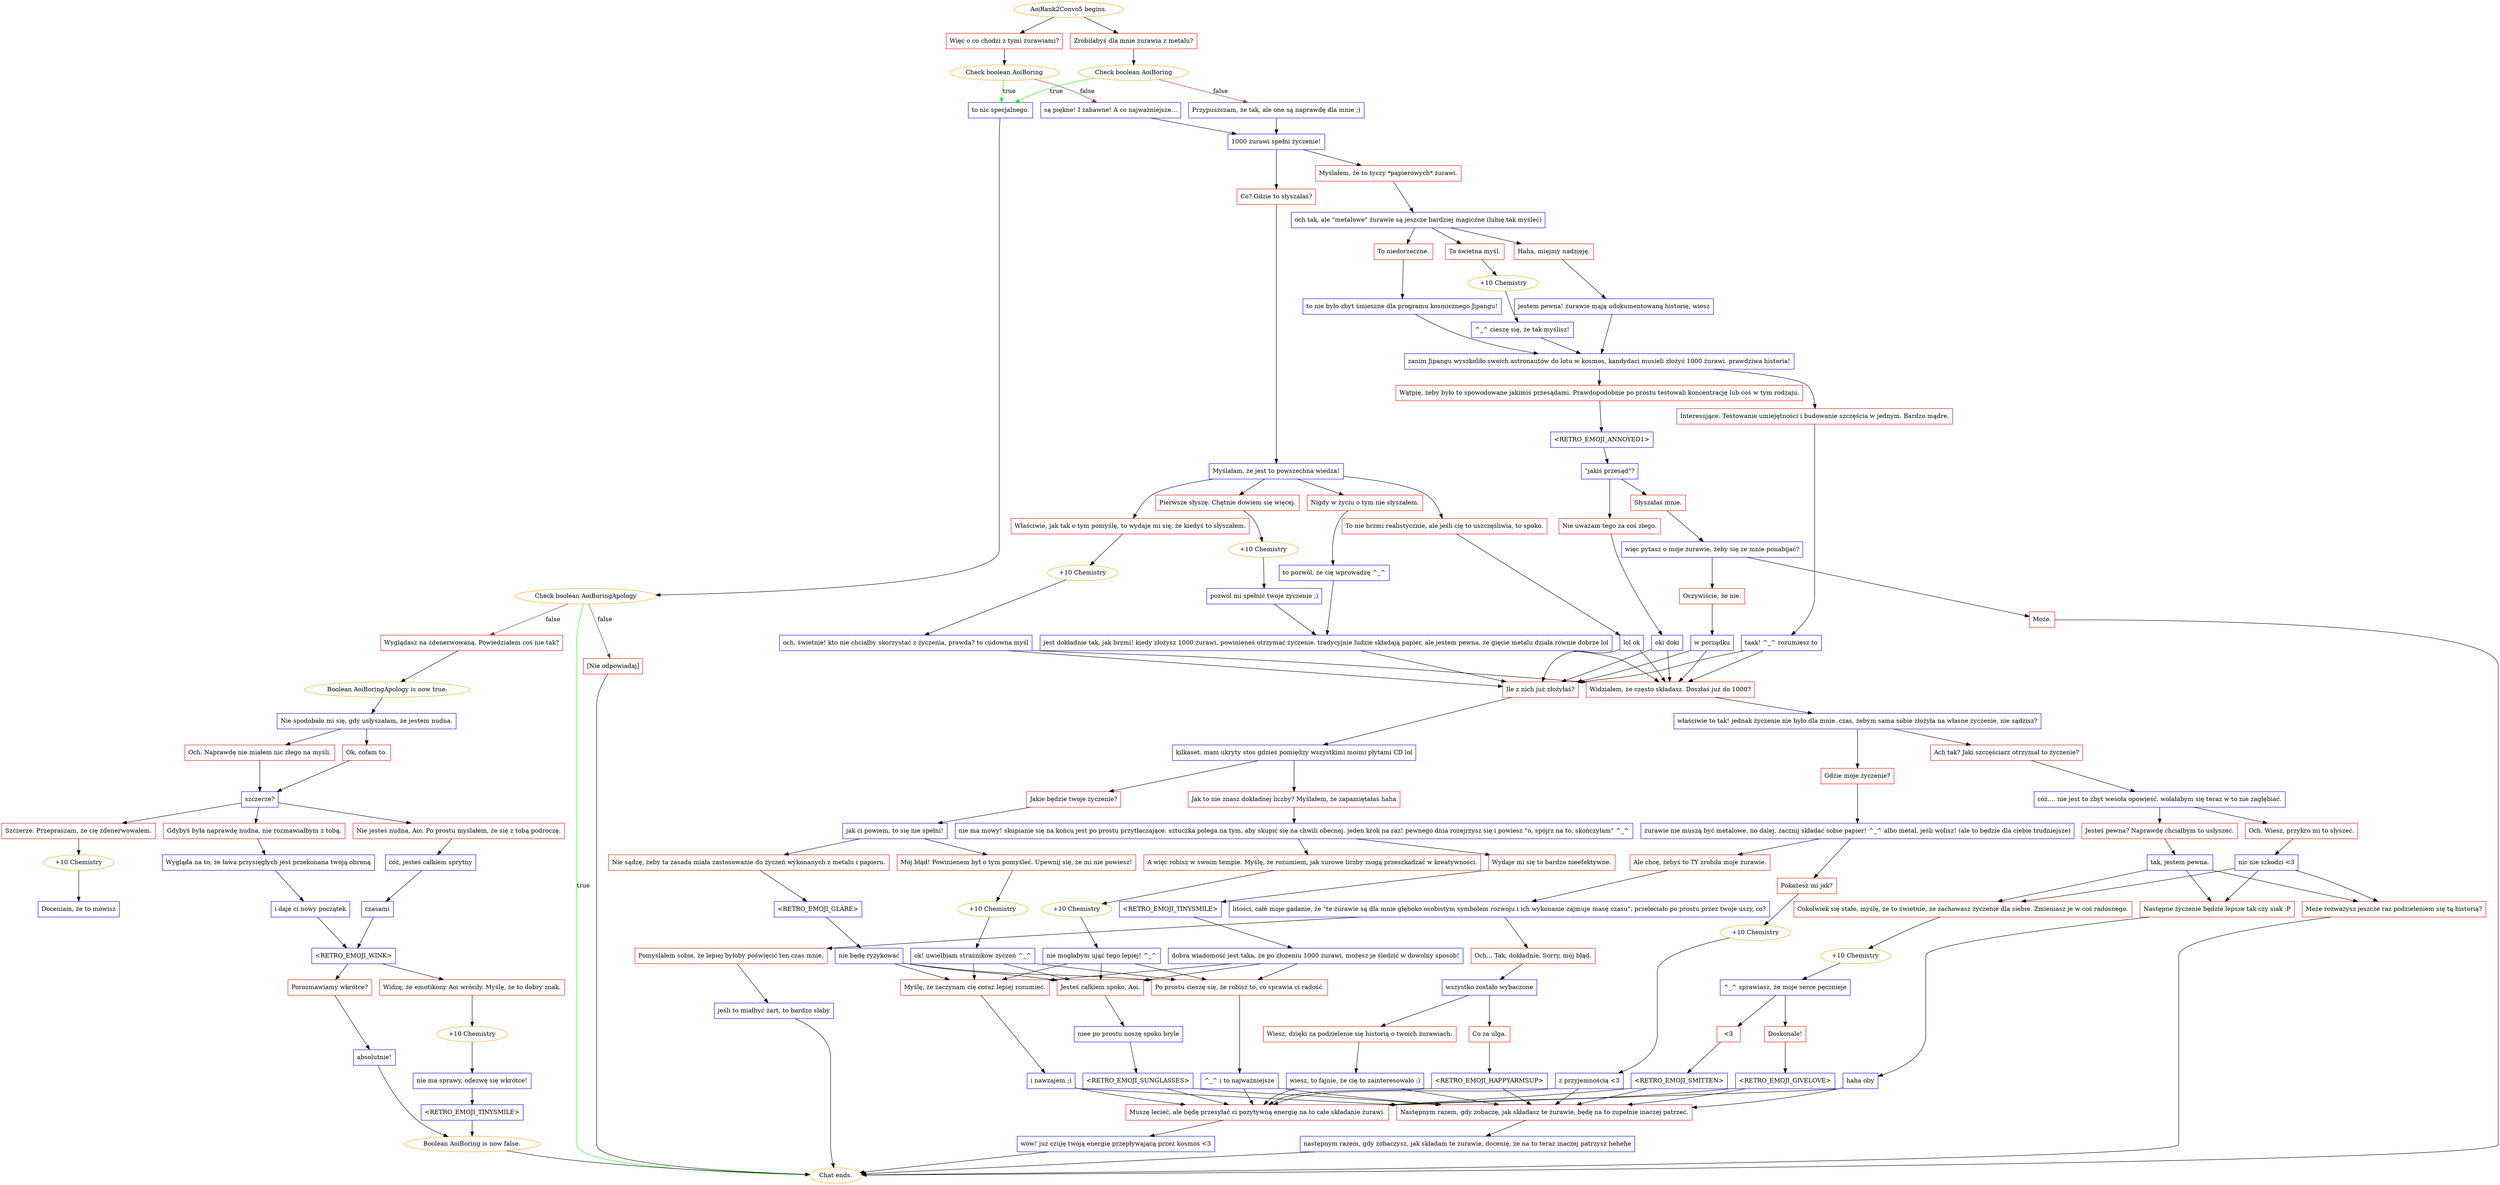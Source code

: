 digraph {
	"AoiRank2Convo5 begins." [color=orange];
		"AoiRank2Convo5 begins." -> j2327029169;
		"AoiRank2Convo5 begins." -> j4083982925;
	j2327029169 [label="Więc o co chodzi z tymi żurawiami?",shape=box,color=red];
		j2327029169 -> j2372451672;
	j4083982925 [label="Zrobiłabyś dla mnie żurawia z metalu?",shape=box,color=red];
		j4083982925 -> j1999737066;
	j2372451672 [label="Check boolean AoiBoring",color=orange];
		j2372451672 -> j3306623876 [label=true,color=green];
		j2372451672 -> j119014180 [label=false,color=brown];
	j1999737066 [label="Check boolean AoiBoring",color=orange];
		j1999737066 -> j3306623876 [label=true,color=green];
		j1999737066 -> j1726482176 [label=false,color=brown];
	j3306623876 [label="to nic specjalnego.",shape=box,color=blue];
		j3306623876 -> j1233631701;
	j119014180 [label="są piękne! I zabawne! A co najważniejsze...",shape=box,color=blue];
		j119014180 -> j4141963065;
	j1726482176 [label="Przypuszczam, że tak, ale one są naprawdę dla mnie ;)",shape=box,color=blue];
		j1726482176 -> j4141963065;
	j1233631701 [label="Check boolean AoiBoringApology",color=orange];
		j1233631701 -> "Chat ends." [label=true,color=green];
		j1233631701 -> j787423754 [label=false,color=brown];
		j1233631701 -> j217476357 [label=false,color=brown];
	j4141963065 [label="1000 żurawi spełni życzenie!",shape=box,color=blue];
		j4141963065 -> j673562080;
		j4141963065 -> j2251056610;
	"Chat ends." [color=orange];
	j787423754 [label="Wyglądasz na zdenerwowaną. Powiedziałem coś nie tak?",shape=box,color=red];
		j787423754 -> j2978987060;
	j217476357 [label="[Nie odpowiadaj]",shape=box,color=red];
		j217476357 -> "Chat ends.";
	j673562080 [label="Myślałem, że to tyczy *papierowych* żurawi.",shape=box,color=red];
		j673562080 -> j3904579883;
	j2251056610 [label="Co? Gdzie to słyszałaś?",shape=box,color=red];
		j2251056610 -> j1935318026;
	j2978987060 [label="Boolean AoiBoringApology is now true.",color=orange];
		j2978987060 -> j3866176063;
	j3904579883 [label="och tak, ale \"metalowe\" żurawie są jeszcze bardziej magiczne (lubię tak myśleć)",shape=box,color=blue];
		j3904579883 -> j2050896733;
		j3904579883 -> j3936452315;
		j3904579883 -> j2316073765;
	j1935318026 [label="Myślałam, że jest to powszechna wiedza!",shape=box,color=blue];
		j1935318026 -> j1764226174;
		j1935318026 -> j4040755405;
		j1935318026 -> j2974449879;
		j1935318026 -> j2217309814;
	j3866176063 [label="Nie spodobało mi się, gdy usłyszałam, że jestem nudna.",shape=box,color=blue];
		j3866176063 -> j659565370;
		j3866176063 -> j1670150134;
	j2050896733 [label="Haha, miejmy nadzieję.",shape=box,color=red];
		j2050896733 -> j2829084354;
	j3936452315 [label="To świetna myśl.",shape=box,color=red];
		j3936452315 -> j210765294;
	j2316073765 [label="To niedorzeczne.",shape=box,color=red];
		j2316073765 -> j2845201176;
	j1764226174 [label="Nigdy w życiu o tym nie słyszałem.",shape=box,color=red];
		j1764226174 -> j695100725;
	j4040755405 [label="Pierwsze słyszę. Chętnie dowiem się więcej.",shape=box,color=red];
		j4040755405 -> j304938281;
	j2974449879 [label="Właściwie, jak tak o tym pomyślę, to wydaje mi się, że kiedyś to słyszałem.",shape=box,color=red];
		j2974449879 -> j3083310989;
	j2217309814 [label="To nie brzmi realistycznie, ale jeśli cię to uszczęśliwia, to spoko.",shape=box,color=red];
		j2217309814 -> j1673975859;
	j659565370 [label="Och. Naprawdę nie miałem nic złego na myśli.",shape=box,color=red];
		j659565370 -> j4083306212;
	j1670150134 [label="Ok, cofam to.",shape=box,color=red];
		j1670150134 -> j4083306212;
	j2829084354 [label="jestem pewna! żurawie mają udokumentowaną historię, wiesz",shape=box,color=blue];
		j2829084354 -> j3876956685;
	j210765294 [label="+10 Chemistry",color=orange];
		j210765294 -> j2333737351;
	j2845201176 [label="to nie było zbyt śmieszne dla programu kosmicznego Jipangu!",shape=box,color=blue];
		j2845201176 -> j3876956685;
	j695100725 [label="to pozwól, że cię wprowadzę ^_^",shape=box,color=blue];
		j695100725 -> j4111796976;
	j304938281 [label="+10 Chemistry",color=orange];
		j304938281 -> j1249963943;
	j3083310989 [label="+10 Chemistry",color=orange];
		j3083310989 -> j3736037706;
	j1673975859 [label="lol ok",shape=box,color=blue];
		j1673975859 -> j2027251986;
		j1673975859 -> j1371352002;
	j4083306212 [label="szczerze?",shape=box,color=blue];
		j4083306212 -> j1378041788;
		j4083306212 -> j3456711349;
		j4083306212 -> j2555875040;
	j3876956685 [label="zanim Jipangu wyszkoliło swoich astronautów do lotu w kosmos, kandydaci musieli złożyć 1000 żurawi. prawdziwa historia!",shape=box,color=blue];
		j3876956685 -> j674066568;
		j3876956685 -> j2659561960;
	j2333737351 [label="^_^ cieszę się, że tak myślisz!",shape=box,color=blue];
		j2333737351 -> j3876956685;
	j4111796976 [label="jest dokładnie tak, jak brzmi! kiedy złożysz 1000 żurawi, powinieneś otrzymać życzenie. tradycyjnie ludzie składają papier, ale jestem pewna, że gięcie metalu działa równie dobrze lol",shape=box,color=blue];
		j4111796976 -> j2027251986;
		j4111796976 -> j1371352002;
	j1249963943 [label="pozwól mi spełnić twoje życzenie ;)",shape=box,color=blue];
		j1249963943 -> j4111796976;
	j3736037706 [label="och, świetnie! kto nie chciałby skorzystać z życzenia, prawda? to cudowna myśl",shape=box,color=blue];
		j3736037706 -> j2027251986;
		j3736037706 -> j1371352002;
	j2027251986 [label="Ile z nich już złożyłaś?",shape=box,color=red];
		j2027251986 -> j2752617887;
	j1371352002 [label="Widziałem, że często składasz. Doszłaś już do 1000?",shape=box,color=red];
		j1371352002 -> j121273460;
	j1378041788 [label="Szczerze. Przepraszam, że cię zdenerwowałem.",shape=box,color=red];
		j1378041788 -> j3527787062;
	j3456711349 [label="Nie jesteś nudna, Aoi. Po prostu myślałem, że się z tobą podroczę.",shape=box,color=red];
		j3456711349 -> j360348276;
	j2555875040 [label="Gdybyś była naprawdę nudna, nie rozmawiałbym z tobą.",shape=box,color=red];
		j2555875040 -> j1202658981;
	j674066568 [label="Wątpię, żeby było to spowodowane jakimiś przesądami. Prawdopodobnie po prostu testowali koncentrację lub coś w tym rodzaju.",shape=box,color=red];
		j674066568 -> j3881464186;
	j2659561960 [label="Interesujące. Testowanie umiejętności i budowanie szczęścia w jednym. Bardzo mądre.",shape=box,color=red];
		j2659561960 -> j897858743;
	j2752617887 [label="kilkaset. mam ukryty stos gdzieś pomiędzy wszystkimi moimi płytami CD lol",shape=box,color=blue];
		j2752617887 -> j1529079057;
		j2752617887 -> j4145999841;
	j121273460 [label="właściwie to tak! jednak życzenie nie było dla mnie. czas, żebym sama sobie złożyła na własne życzenie, nie sądzisz?",shape=box,color=blue];
		j121273460 -> j4083203627;
		j121273460 -> j3576965162;
	j3527787062 [label="+10 Chemistry",color=orange];
		j3527787062 -> j427463684;
	j360348276 [label="cóż, jesteś całkiem sprytny",shape=box,color=blue];
		j360348276 -> j917032320;
	j1202658981 [label="Wygląda na to, że ława przysięgłych jest przekonana twoją obroną",shape=box,color=blue];
		j1202658981 -> j3753418642;
	j3881464186 [label="<RETRO_EMOJI_ANNOYED1>",shape=box,color=blue];
		j3881464186 -> j3661660541;
	j897858743 [label="taak! ^_^ rozumiesz to",shape=box,color=blue];
		j897858743 -> j2027251986;
		j897858743 -> j1371352002;
	j1529079057 [label="Jak to nie znasz dokładnej liczby? Myślałem, że zapamiętałaś haha",shape=box,color=red];
		j1529079057 -> j4149981006;
	j4145999841 [label="Jakie będzie twoje życzenie?",shape=box,color=red];
		j4145999841 -> j32555475;
	j4083203627 [label="Ach tak? Jaki szczęściarz otrzymał to życzenie?",shape=box,color=red];
		j4083203627 -> j3802315269;
	j3576965162 [label="Gdzie moje życzenie?",shape=box,color=red];
		j3576965162 -> j4102968417;
	j427463684 [label="Doceniam, że to mówisz",shape=box,color=blue];
	j917032320 [label="czasami",shape=box,color=blue];
		j917032320 -> j2452464820;
	j3753418642 [label="i daje ci nowy początek",shape=box,color=blue];
		j3753418642 -> j2452464820;
	j3661660541 [label="\"jakiś przesąd\"?",shape=box,color=blue];
		j3661660541 -> j3699484811;
		j3661660541 -> j359257644;
	j4149981006 [label="nie ma mowy! skupianie się na końcu jest po prostu przytłaczające. sztuczka polega na tym, aby skupić się na chwili obecnej. jeden krok na raz! pewnego dnia rozejrzysz się i powiesz \"o, spójrz na to, skończyłam\" ^_^",shape=box,color=blue];
		j4149981006 -> j3053861124;
		j4149981006 -> j4043788732;
	j32555475 [label="jak ci powiem, to się nie spełni!",shape=box,color=blue];
		j32555475 -> j4103257523;
		j32555475 -> j1641622203;
	j3802315269 [label="cóż.... nie jest to zbyt wesoła opowieść. wolałabym się teraz w to nie zagłębiać.",shape=box,color=blue];
		j3802315269 -> j411305767;
		j3802315269 -> j122386592;
	j4102968417 [label="żurawie nie muszą być metalowe. no dalej, zacznij składać sobie papier! ^_^ albo metal, jeśli wolisz! (ale to będzie dla ciebie trudniejsze)",shape=box,color=blue];
		j4102968417 -> j2283699374;
		j4102968417 -> j2228986145;
	j2452464820 [label="<RETRO_EMOJI_WINK>",shape=box,color=blue];
		j2452464820 -> j4126820134;
		j2452464820 -> j4143741387;
	j3699484811 [label="Słyszałaś mnie.",shape=box,color=red];
		j3699484811 -> j1648707148;
	j359257644 [label="Nie uważam tego za coś złego.",shape=box,color=red];
		j359257644 -> j2738500228;
	j3053861124 [label="A więc robisz w swoim tempie. Myślę, że rozumiem, jak surowe liczby mogą przeszkadzać w kreatywności.",shape=box,color=red];
		j3053861124 -> j2031846498;
	j4043788732 [label="Wydaje mi się to bardzo nieefektywne.",shape=box,color=red];
		j4043788732 -> j592768262;
	j4103257523 [label="Mój błąd! Powinienem był o tym pomyśleć. Upewnij się, że mi nie powiesz!",shape=box,color=red];
		j4103257523 -> j1821663638;
	j1641622203 [label="Nie sądzę, żeby ta zasada miała zastosowanie do życzeń wykonanych z metalu i papieru.",shape=box,color=red];
		j1641622203 -> j3648681717;
	j411305767 [label="Och. Wiesz, przykro mi to słyszeć.",shape=box,color=red];
		j411305767 -> j3341905146;
	j122386592 [label="Jesteś pewna? Naprawdę chciałbym to usłyszeć.",shape=box,color=red];
		j122386592 -> j2044651090;
	j2283699374 [label="Pokażesz mi jak?",shape=box,color=red];
		j2283699374 -> j2164155942;
	j2228986145 [label="Ale chcę, żebyś to TY zrobiła moje żurawie.",shape=box,color=red];
		j2228986145 -> j3234695447;
	j4126820134 [label="Porozmawiamy wkrótce?",shape=box,color=red];
		j4126820134 -> j760728874;
	j4143741387 [label="Widzę, że emotikony Aoi wróciły. Myślę, że to dobry znak.",shape=box,color=red];
		j4143741387 -> j1643532493;
	j1648707148 [label="więc pytasz o moje żurawie, żeby się ze mnie ponabijać?",shape=box,color=blue];
		j1648707148 -> j3203283970;
		j1648707148 -> j2071590154;
	j2738500228 [label="oki doki",shape=box,color=blue];
		j2738500228 -> j2027251986;
		j2738500228 -> j1371352002;
	j2031846498 [label="+10 Chemistry",color=orange];
		j2031846498 -> j2439339984;
	j592768262 [label="<RETRO_EMOJI_TINYSMILE>",shape=box,color=blue];
		j592768262 -> j1133014432;
	j1821663638 [label="+10 Chemistry",color=orange];
		j1821663638 -> j2166300129;
	j3648681717 [label="<RETRO_EMOJI_GLARE>",shape=box,color=blue];
		j3648681717 -> j1070463311;
	j3341905146 [label="nic nie szkodzi <3",shape=box,color=blue];
		j3341905146 -> j3738357536;
		j3341905146 -> j3674813993;
		j3341905146 -> j3901644928;
	j2044651090 [label="tak, jestem pewna.",shape=box,color=blue];
		j2044651090 -> j3738357536;
		j2044651090 -> j3674813993;
		j2044651090 -> j3901644928;
	j2164155942 [label="+10 Chemistry",color=orange];
		j2164155942 -> j2956592470;
	j3234695447 [label="litości, całe moje gadanie, że \"te żurawie są dla mnie głęboko osobistym symbolem rozwoju i ich wykonanie zajmuje masę czasu\", przeleciało po prostu przez twoje uszy, co?",shape=box,color=blue];
		j3234695447 -> j231707392;
		j3234695447 -> j4243746723;
	j760728874 [label="absolutnie!",shape=box,color=blue];
		j760728874 -> j2581611291;
	j1643532493 [label="+10 Chemistry",color=orange];
		j1643532493 -> j1124735154;
	j3203283970 [label="Może.",shape=box,color=red];
		j3203283970 -> "Chat ends.";
	j2071590154 [label="Oczywiście, że nie.",shape=box,color=red];
		j2071590154 -> j1522081504;
	j2439339984 [label="nie mogłabym ująć tego lepiej! ^_^",shape=box,color=blue];
		j2439339984 -> j1565391311;
		j2439339984 -> j1089860663;
		j2439339984 -> j1885190222;
	j1133014432 [label="dobra wiadomość jest taka, że po złożeniu 1000 żurawi, możesz je śledzić w dowolny sposób!",shape=box,color=blue];
		j1133014432 -> j1565391311;
		j1133014432 -> j1089860663;
		j1133014432 -> j1885190222;
	j2166300129 [label="ok! uwielbiam strażników życzeń ^_^",shape=box,color=blue];
		j2166300129 -> j1565391311;
		j2166300129 -> j1089860663;
		j2166300129 -> j1885190222;
	j1070463311 [label="nie będę ryzykować",shape=box,color=blue];
		j1070463311 -> j1565391311;
		j1070463311 -> j1089860663;
		j1070463311 -> j1885190222;
	j3738357536 [label="Następne życzenie będzie lepsze tak czy siak :P",shape=box,color=red];
		j3738357536 -> j1796672663;
	j3674813993 [label="Cokolwiek się stało, myślę, że to świetnie, że zachowasz życzenie dla siebie. Zmieniasz je w coś radosnego.",shape=box,color=red];
		j3674813993 -> j922711042;
	j3901644928 [label="Może rozważysz jeszcze raz podzieleniem się tą historią?",shape=box,color=red];
		j3901644928 -> "Chat ends.";
	j2956592470 [label="z przyjemnością <3",shape=box,color=blue];
		j2956592470 -> j985899246;
		j2956592470 -> j3454569524;
	j231707392 [label="Pomyślałem sobie, że lepiej byłoby poświęcić ten czas mnie.",shape=box,color=red];
		j231707392 -> j1530828283;
	j4243746723 [label="Och... Tak, dokładnie. Sorry, mój błąd.",shape=box,color=red];
		j4243746723 -> j1102287200;
	j2581611291 [label="Boolean AoiBoring is now false.",color=orange];
		j2581611291 -> "Chat ends.";
	j1124735154 [label="nie ma sprawy, odezwę się wkrótce!",shape=box,color=blue];
		j1124735154 -> j153386734;
	j1522081504 [label="w porządku",shape=box,color=blue];
		j1522081504 -> j2027251986;
		j1522081504 -> j1371352002;
	j1565391311 [label="Myślę, że zaczynam cię coraz lepiej rozumieć.",shape=box,color=red];
		j1565391311 -> j3502610951;
	j1089860663 [label="Jesteś całkiem spoko, Aoi.",shape=box,color=red];
		j1089860663 -> j493974182;
	j1885190222 [label="Po prostu cieszę się, że robisz to, co sprawia ci radość.",shape=box,color=red];
		j1885190222 -> j2904125166;
	j1796672663 [label="haha oby",shape=box,color=blue];
		j1796672663 -> j985899246;
		j1796672663 -> j3454569524;
	j922711042 [label="+10 Chemistry",color=orange];
		j922711042 -> j2322757403;
	j985899246 [label="Następnym razem, gdy zobaczę, jak składasz te żurawie, będę na to zupełnie inaczej patrzeć.",shape=box,color=red];
		j985899246 -> j974979897;
	j3454569524 [label="Muszę lecieć, ale będę przesyłać ci pozytywną energię na to całe składanie żurawi.",shape=box,color=red];
		j3454569524 -> j614116990;
	j1530828283 [label="jeśli to miałbyć żart, to bardzo słaby",shape=box,color=blue];
		j1530828283 -> "Chat ends.";
	j1102287200 [label="wszystko zostało wybaczone",shape=box,color=blue];
		j1102287200 -> j540587831;
		j1102287200 -> j758034832;
	j153386734 [label="<RETRO_EMOJI_TINYSMILE>",shape=box,color=blue];
		j153386734 -> j2581611291;
	j3502610951 [label="i nawzajem ;)",shape=box,color=blue];
		j3502610951 -> j985899246;
		j3502610951 -> j3454569524;
	j493974182 [label="niee po prostu noszę spoko bryle",shape=box,color=blue];
		j493974182 -> j184961436;
	j2904125166 [label="^_^ i to najważniejsze",shape=box,color=blue];
		j2904125166 -> j985899246;
		j2904125166 -> j3454569524;
	j2322757403 [label="^_^ sprawiasz, że moje serce pęcznieje",shape=box,color=blue];
		j2322757403 -> j2088112743;
		j2322757403 -> j2199581515;
	j974979897 [label="następnym razem, gdy zobaczysz, jak składam te żurawie, docenię, że na to teraz inaczej patrzysz hehehe",shape=box,color=blue];
		j974979897 -> "Chat ends.";
	j614116990 [label="wow! już czuję twoją energię przepływającą przez kosmos <3",shape=box,color=blue];
		j614116990 -> "Chat ends.";
	j540587831 [label="Wiesz, dzięki za podzielenie się historią o twoich żurawiach.",shape=box,color=red];
		j540587831 -> j586471885;
	j758034832 [label="Co za ulga.",shape=box,color=red];
		j758034832 -> j2333387811;
	j184961436 [label="<RETRO_EMOJI_SUNGLASSES>",shape=box,color=blue];
		j184961436 -> j985899246;
		j184961436 -> j3454569524;
	j2088112743 [label="Doskonale!",shape=box,color=red];
		j2088112743 -> j1818811614;
	j2199581515 [label="<3",shape=box,color=red];
		j2199581515 -> j2264621764;
	j586471885 [label="wiesz, to fajnie, że cię to zainteresowało :)",shape=box,color=blue];
		j586471885 -> j985899246;
		j586471885 -> j3454569524;
	j2333387811 [label="<RETRO_EMOJI_HAPPYARMSUP>",shape=box,color=blue];
		j2333387811 -> j985899246;
		j2333387811 -> j3454569524;
	j1818811614 [label="<RETRO_EMOJI_GIVELOVE>",shape=box,color=blue];
		j1818811614 -> j985899246;
		j1818811614 -> j3454569524;
	j2264621764 [label="<RETRO_EMOJI_SMITTEN>",shape=box,color=blue];
		j2264621764 -> j985899246;
		j2264621764 -> j3454569524;
}